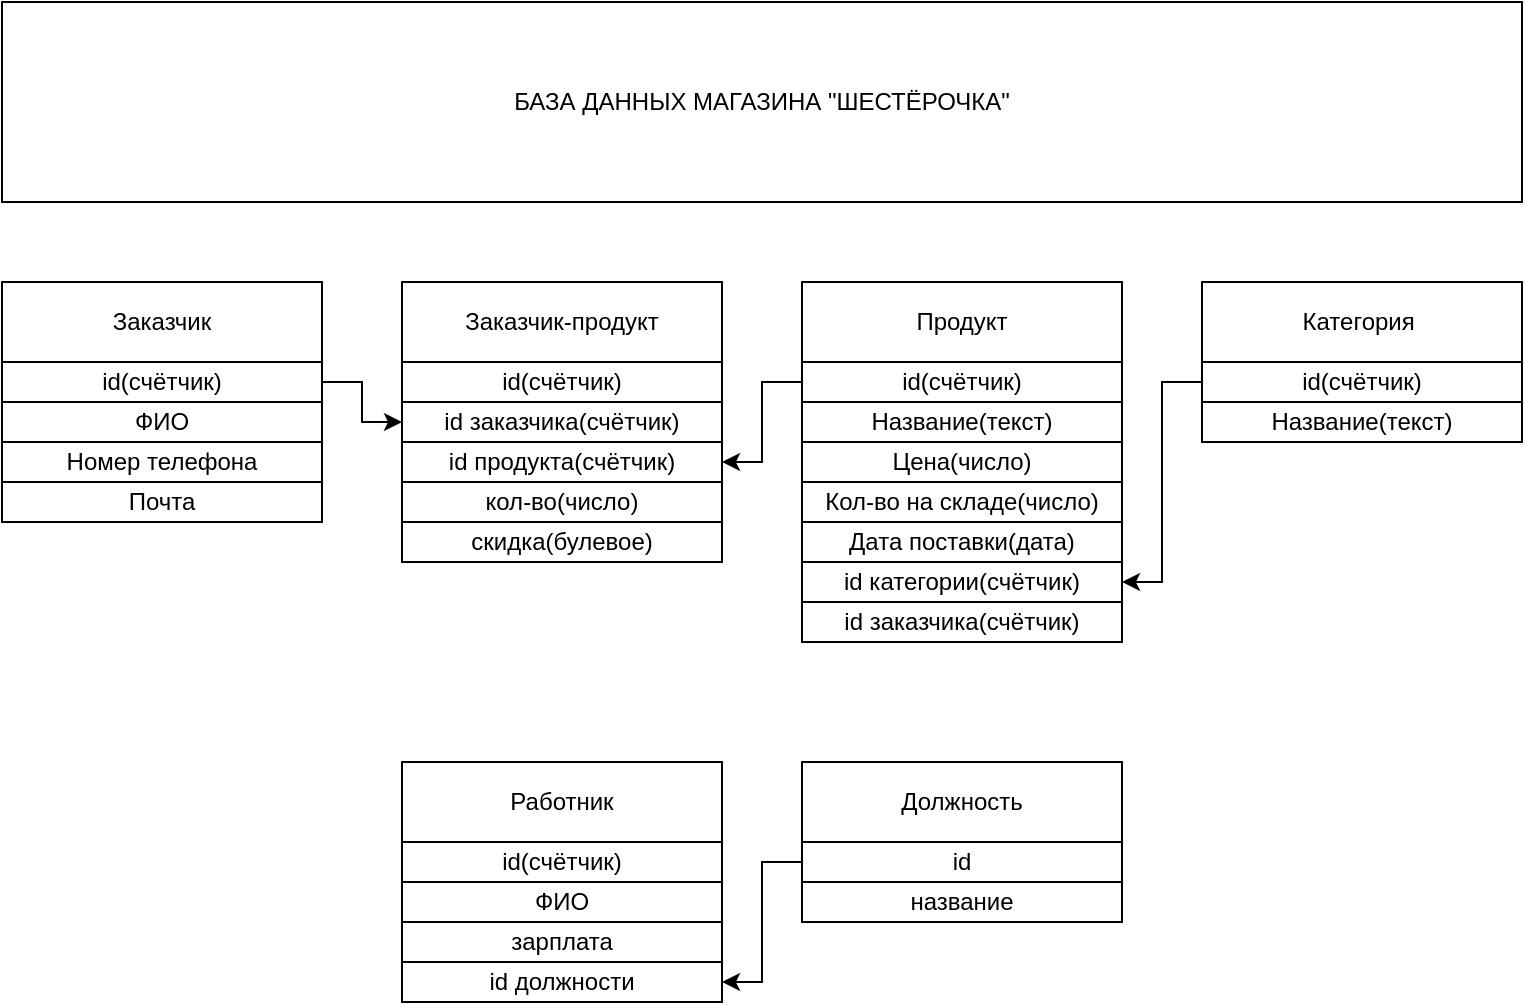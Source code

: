 <mxfile version="21.3.2" type="device">
  <diagram name="Страница 1" id="zVp81To2ejyCPjsqusmx">
    <mxGraphModel dx="1393" dy="807" grid="1" gridSize="10" guides="1" tooltips="1" connect="1" arrows="1" fold="1" page="1" pageScale="1" pageWidth="827" pageHeight="1169" math="0" shadow="0">
      <root>
        <mxCell id="0" />
        <mxCell id="1" parent="0" />
        <mxCell id="i5m7Ac4IlB-vv6HxBLsd-1" value="БАЗА ДАННЫХ МАГАЗИНА &quot;ШЕСТЁРОЧКА&quot;" style="rounded=0;whiteSpace=wrap;html=1;" vertex="1" parent="1">
          <mxGeometry x="40" y="20" width="760" height="100" as="geometry" />
        </mxCell>
        <mxCell id="i5m7Ac4IlB-vv6HxBLsd-2" value="Продукт" style="rounded=0;whiteSpace=wrap;html=1;" vertex="1" parent="1">
          <mxGeometry x="440" y="160" width="160" height="40" as="geometry" />
        </mxCell>
        <mxCell id="i5m7Ac4IlB-vv6HxBLsd-32" style="edgeStyle=orthogonalEdgeStyle;rounded=0;orthogonalLoop=1;jettySize=auto;html=1;exitX=0;exitY=0.5;exitDx=0;exitDy=0;entryX=1;entryY=0.5;entryDx=0;entryDy=0;" edge="1" parent="1" source="i5m7Ac4IlB-vv6HxBLsd-5" target="i5m7Ac4IlB-vv6HxBLsd-28">
          <mxGeometry relative="1" as="geometry" />
        </mxCell>
        <mxCell id="i5m7Ac4IlB-vv6HxBLsd-5" value="id(счётчик)" style="rounded=0;whiteSpace=wrap;html=1;" vertex="1" parent="1">
          <mxGeometry x="440" y="200" width="160" height="20" as="geometry" />
        </mxCell>
        <mxCell id="i5m7Ac4IlB-vv6HxBLsd-6" value="Название(текст)" style="rounded=0;whiteSpace=wrap;html=1;" vertex="1" parent="1">
          <mxGeometry x="440" y="220" width="160" height="20" as="geometry" />
        </mxCell>
        <mxCell id="i5m7Ac4IlB-vv6HxBLsd-7" value="Цена(число)" style="rounded=0;whiteSpace=wrap;html=1;" vertex="1" parent="1">
          <mxGeometry x="440" y="240" width="160" height="20" as="geometry" />
        </mxCell>
        <mxCell id="i5m7Ac4IlB-vv6HxBLsd-8" value="Кол-во на складе(число)" style="rounded=0;whiteSpace=wrap;html=1;" vertex="1" parent="1">
          <mxGeometry x="440" y="260" width="160" height="20" as="geometry" />
        </mxCell>
        <mxCell id="i5m7Ac4IlB-vv6HxBLsd-9" value="Дата поставки(дата)" style="rounded=0;whiteSpace=wrap;html=1;" vertex="1" parent="1">
          <mxGeometry x="440" y="280" width="160" height="20" as="geometry" />
        </mxCell>
        <mxCell id="i5m7Ac4IlB-vv6HxBLsd-12" value="Категория&amp;nbsp;" style="rounded=0;whiteSpace=wrap;html=1;" vertex="1" parent="1">
          <mxGeometry x="640" y="160" width="160" height="40" as="geometry" />
        </mxCell>
        <mxCell id="i5m7Ac4IlB-vv6HxBLsd-16" style="edgeStyle=orthogonalEdgeStyle;rounded=0;orthogonalLoop=1;jettySize=auto;html=1;exitX=0;exitY=0.5;exitDx=0;exitDy=0;entryX=1;entryY=0.5;entryDx=0;entryDy=0;" edge="1" parent="1" source="i5m7Ac4IlB-vv6HxBLsd-13" target="i5m7Ac4IlB-vv6HxBLsd-15">
          <mxGeometry relative="1" as="geometry" />
        </mxCell>
        <mxCell id="i5m7Ac4IlB-vv6HxBLsd-13" value="id(счётчик)" style="rounded=0;whiteSpace=wrap;html=1;" vertex="1" parent="1">
          <mxGeometry x="640" y="200" width="160" height="20" as="geometry" />
        </mxCell>
        <mxCell id="i5m7Ac4IlB-vv6HxBLsd-14" value="Название(текст)" style="rounded=0;whiteSpace=wrap;html=1;" vertex="1" parent="1">
          <mxGeometry x="640" y="220" width="160" height="20" as="geometry" />
        </mxCell>
        <mxCell id="i5m7Ac4IlB-vv6HxBLsd-15" value="id категории(счётчик)" style="rounded=0;whiteSpace=wrap;html=1;" vertex="1" parent="1">
          <mxGeometry x="440" y="300" width="160" height="20" as="geometry" />
        </mxCell>
        <mxCell id="i5m7Ac4IlB-vv6HxBLsd-18" value="Заказчик" style="rounded=0;whiteSpace=wrap;html=1;" vertex="1" parent="1">
          <mxGeometry x="40" y="160" width="160" height="40" as="geometry" />
        </mxCell>
        <mxCell id="i5m7Ac4IlB-vv6HxBLsd-31" style="edgeStyle=orthogonalEdgeStyle;rounded=0;orthogonalLoop=1;jettySize=auto;html=1;exitX=1;exitY=0.5;exitDx=0;exitDy=0;entryX=0;entryY=0.5;entryDx=0;entryDy=0;" edge="1" parent="1" source="i5m7Ac4IlB-vv6HxBLsd-19" target="i5m7Ac4IlB-vv6HxBLsd-27">
          <mxGeometry relative="1" as="geometry" />
        </mxCell>
        <mxCell id="i5m7Ac4IlB-vv6HxBLsd-19" value="id(счётчик)" style="rounded=0;whiteSpace=wrap;html=1;" vertex="1" parent="1">
          <mxGeometry x="40" y="200" width="160" height="20" as="geometry" />
        </mxCell>
        <mxCell id="i5m7Ac4IlB-vv6HxBLsd-20" value="ФИО" style="rounded=0;whiteSpace=wrap;html=1;" vertex="1" parent="1">
          <mxGeometry x="40" y="220" width="160" height="20" as="geometry" />
        </mxCell>
        <mxCell id="i5m7Ac4IlB-vv6HxBLsd-21" value="Номер телефона" style="rounded=0;whiteSpace=wrap;html=1;" vertex="1" parent="1">
          <mxGeometry x="40" y="240" width="160" height="20" as="geometry" />
        </mxCell>
        <mxCell id="i5m7Ac4IlB-vv6HxBLsd-22" value="Почта" style="rounded=0;whiteSpace=wrap;html=1;" vertex="1" parent="1">
          <mxGeometry x="40" y="260" width="160" height="20" as="geometry" />
        </mxCell>
        <mxCell id="i5m7Ac4IlB-vv6HxBLsd-23" value="id заказчика(счётчик)" style="rounded=0;whiteSpace=wrap;html=1;" vertex="1" parent="1">
          <mxGeometry x="440" y="320" width="160" height="20" as="geometry" />
        </mxCell>
        <mxCell id="i5m7Ac4IlB-vv6HxBLsd-25" value="Заказчик-продукт" style="rounded=0;whiteSpace=wrap;html=1;" vertex="1" parent="1">
          <mxGeometry x="240" y="160" width="160" height="40" as="geometry" />
        </mxCell>
        <mxCell id="i5m7Ac4IlB-vv6HxBLsd-26" value="id(счётчик)" style="rounded=0;whiteSpace=wrap;html=1;" vertex="1" parent="1">
          <mxGeometry x="240" y="200" width="160" height="20" as="geometry" />
        </mxCell>
        <mxCell id="i5m7Ac4IlB-vv6HxBLsd-27" value="id заказчика(счётчик)" style="rounded=0;whiteSpace=wrap;html=1;" vertex="1" parent="1">
          <mxGeometry x="240" y="220" width="160" height="20" as="geometry" />
        </mxCell>
        <mxCell id="i5m7Ac4IlB-vv6HxBLsd-28" value="id продукта(счётчик)" style="rounded=0;whiteSpace=wrap;html=1;" vertex="1" parent="1">
          <mxGeometry x="240" y="240" width="160" height="20" as="geometry" />
        </mxCell>
        <mxCell id="i5m7Ac4IlB-vv6HxBLsd-33" value="скидка(булевое)" style="rounded=0;whiteSpace=wrap;html=1;" vertex="1" parent="1">
          <mxGeometry x="240" y="280" width="160" height="20" as="geometry" />
        </mxCell>
        <mxCell id="i5m7Ac4IlB-vv6HxBLsd-34" value="кол-во(число)" style="rounded=0;whiteSpace=wrap;html=1;" vertex="1" parent="1">
          <mxGeometry x="240" y="260" width="160" height="20" as="geometry" />
        </mxCell>
        <mxCell id="i5m7Ac4IlB-vv6HxBLsd-35" value="Работник" style="rounded=0;whiteSpace=wrap;html=1;" vertex="1" parent="1">
          <mxGeometry x="240" y="400" width="160" height="40" as="geometry" />
        </mxCell>
        <mxCell id="i5m7Ac4IlB-vv6HxBLsd-36" value="Должность" style="rounded=0;whiteSpace=wrap;html=1;" vertex="1" parent="1">
          <mxGeometry x="440" y="400" width="160" height="40" as="geometry" />
        </mxCell>
        <mxCell id="i5m7Ac4IlB-vv6HxBLsd-37" value="id(счётчик)" style="rounded=0;whiteSpace=wrap;html=1;" vertex="1" parent="1">
          <mxGeometry x="240" y="440" width="160" height="20" as="geometry" />
        </mxCell>
        <mxCell id="i5m7Ac4IlB-vv6HxBLsd-38" value="ФИО" style="rounded=0;whiteSpace=wrap;html=1;" vertex="1" parent="1">
          <mxGeometry x="240" y="460" width="160" height="20" as="geometry" />
        </mxCell>
        <mxCell id="i5m7Ac4IlB-vv6HxBLsd-39" value="зарплата" style="rounded=0;whiteSpace=wrap;html=1;" vertex="1" parent="1">
          <mxGeometry x="240" y="480" width="160" height="20" as="geometry" />
        </mxCell>
        <mxCell id="i5m7Ac4IlB-vv6HxBLsd-40" value="название" style="rounded=0;whiteSpace=wrap;html=1;" vertex="1" parent="1">
          <mxGeometry x="440" y="460" width="160" height="20" as="geometry" />
        </mxCell>
        <mxCell id="i5m7Ac4IlB-vv6HxBLsd-44" style="edgeStyle=orthogonalEdgeStyle;rounded=0;orthogonalLoop=1;jettySize=auto;html=1;exitX=0;exitY=0.5;exitDx=0;exitDy=0;entryX=1;entryY=0.5;entryDx=0;entryDy=0;" edge="1" parent="1" source="i5m7Ac4IlB-vv6HxBLsd-41" target="i5m7Ac4IlB-vv6HxBLsd-42">
          <mxGeometry relative="1" as="geometry" />
        </mxCell>
        <mxCell id="i5m7Ac4IlB-vv6HxBLsd-41" value="id" style="rounded=0;whiteSpace=wrap;html=1;" vertex="1" parent="1">
          <mxGeometry x="440" y="440" width="160" height="20" as="geometry" />
        </mxCell>
        <mxCell id="i5m7Ac4IlB-vv6HxBLsd-42" value="id должности" style="rounded=0;whiteSpace=wrap;html=1;" vertex="1" parent="1">
          <mxGeometry x="240" y="500" width="160" height="20" as="geometry" />
        </mxCell>
      </root>
    </mxGraphModel>
  </diagram>
</mxfile>

